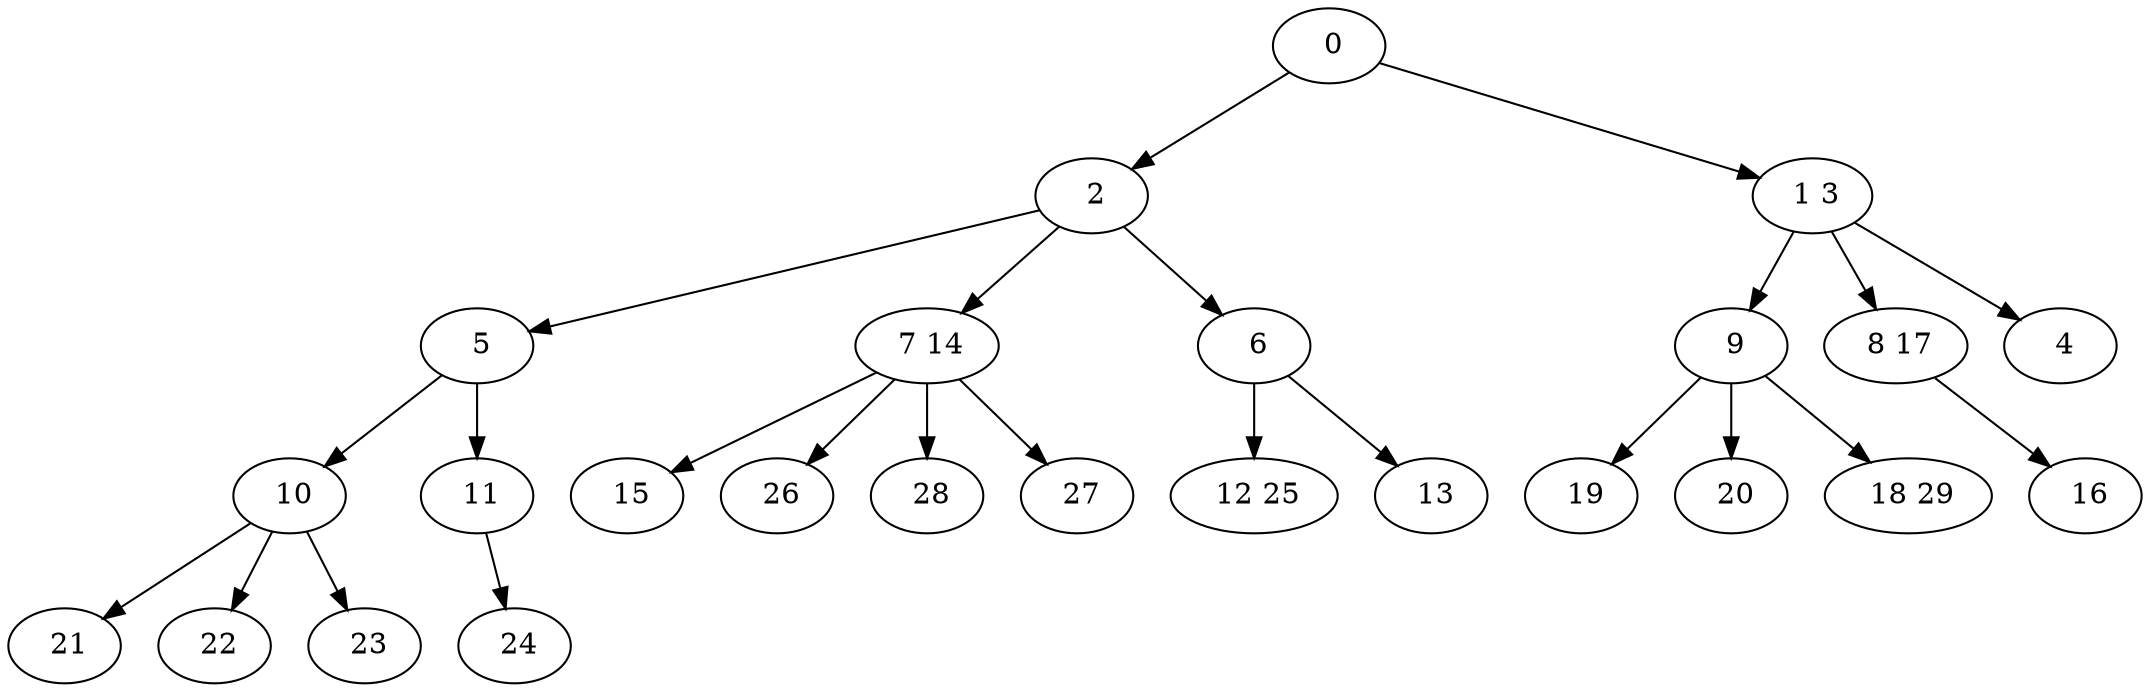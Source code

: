 digraph mytree {
" 0" -> " 2";
" 0" -> " 1 3";
" 2" -> " 5";
" 2" -> " 7 14";
" 2" -> " 6";
" 1 3" -> " 9";
" 1 3" -> " 8 17";
" 1 3" -> " 4";
" 5" -> " 10";
" 5" -> " 11";
" 7 14" -> " 15";
" 7 14" -> " 26";
" 7 14" -> " 28";
" 7 14" -> " 27";
" 12 25";
" 6" -> " 12 25";
" 6" -> " 13";
" 10" -> " 21";
" 10" -> " 22";
" 10" -> " 23";
" 11" -> " 24";
" 15";
" 9" -> " 19";
" 9" -> " 20";
" 9" -> " 18 29";
" 19";
" 20";
" 18 29";
" 21";
" 22";
" 23";
" 24";
" 26";
" 28";
" 8 17" -> " 16";
" 16";
" 13";
" 4";
" 27";
}
